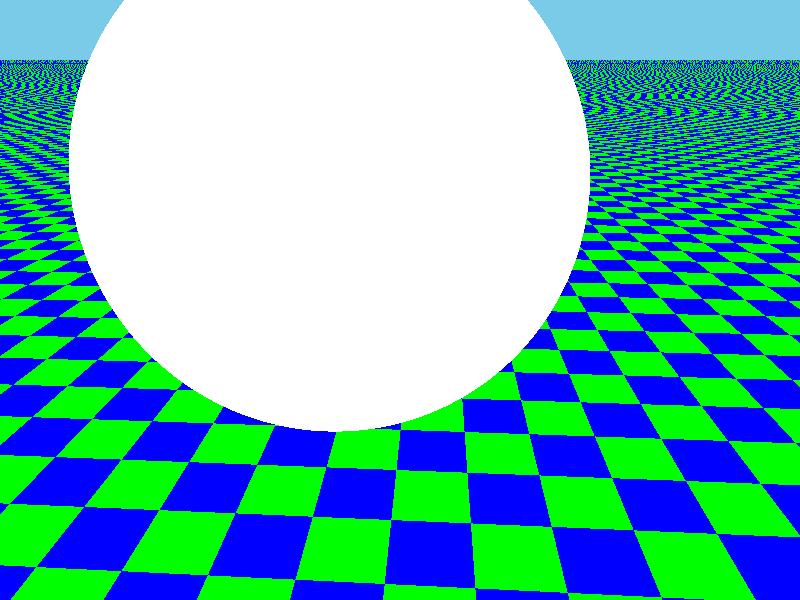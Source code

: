 
// Persistence of Vision Ray Tracer Scene Description File
// File: .pov
// Vers: 3
// Desc:
// Date:
// Auth:


// ==== Standard POV-Ray Includes ====
#include "colors.inc"	// Standard Color definitions
#include "textures.inc"	// Standard Texture definitions


// Set a color of the background (sky)
background { color SkyBlue }

camera
{
  location  <0.8 , 2.0 ,-5.0>
  look_at   <0.5 , 0.0 , 0.0>
}

// create a sphere shape
sphere
{
  <0, 1, 0> // center of sphere <X Y Z>
  2       // radius of sphere
  pigment { White filter 1 }
  finish {
    ambient 0
    diffuse 0
    reflection 0.25
    phong 1
    phong_size 100
    refraction 1
    ior 1.45
    specular 0.5
  }
}

// An infinite planar surface
// plane {<A, B, C>, D } where: A*x + B*y + C*z = D
plane
{
  y, // <X Y Z> unit surface normal, vector points "away from surface"
  -4.0 // distance from the origin in the direction of the surface normal
  pigment { checker Blue, Green }
  translate <0.33, 0.6, 0>
}

// create a regular point light source
light_source
{
  <10, 2, -5>
  color red 1.0  green 1.0  blue 1.0  // light's color
}
light_source
{
  <-5, 8, 6>
  color red 1.0  green 0.5  blue 0.5  // light's color
}
 
